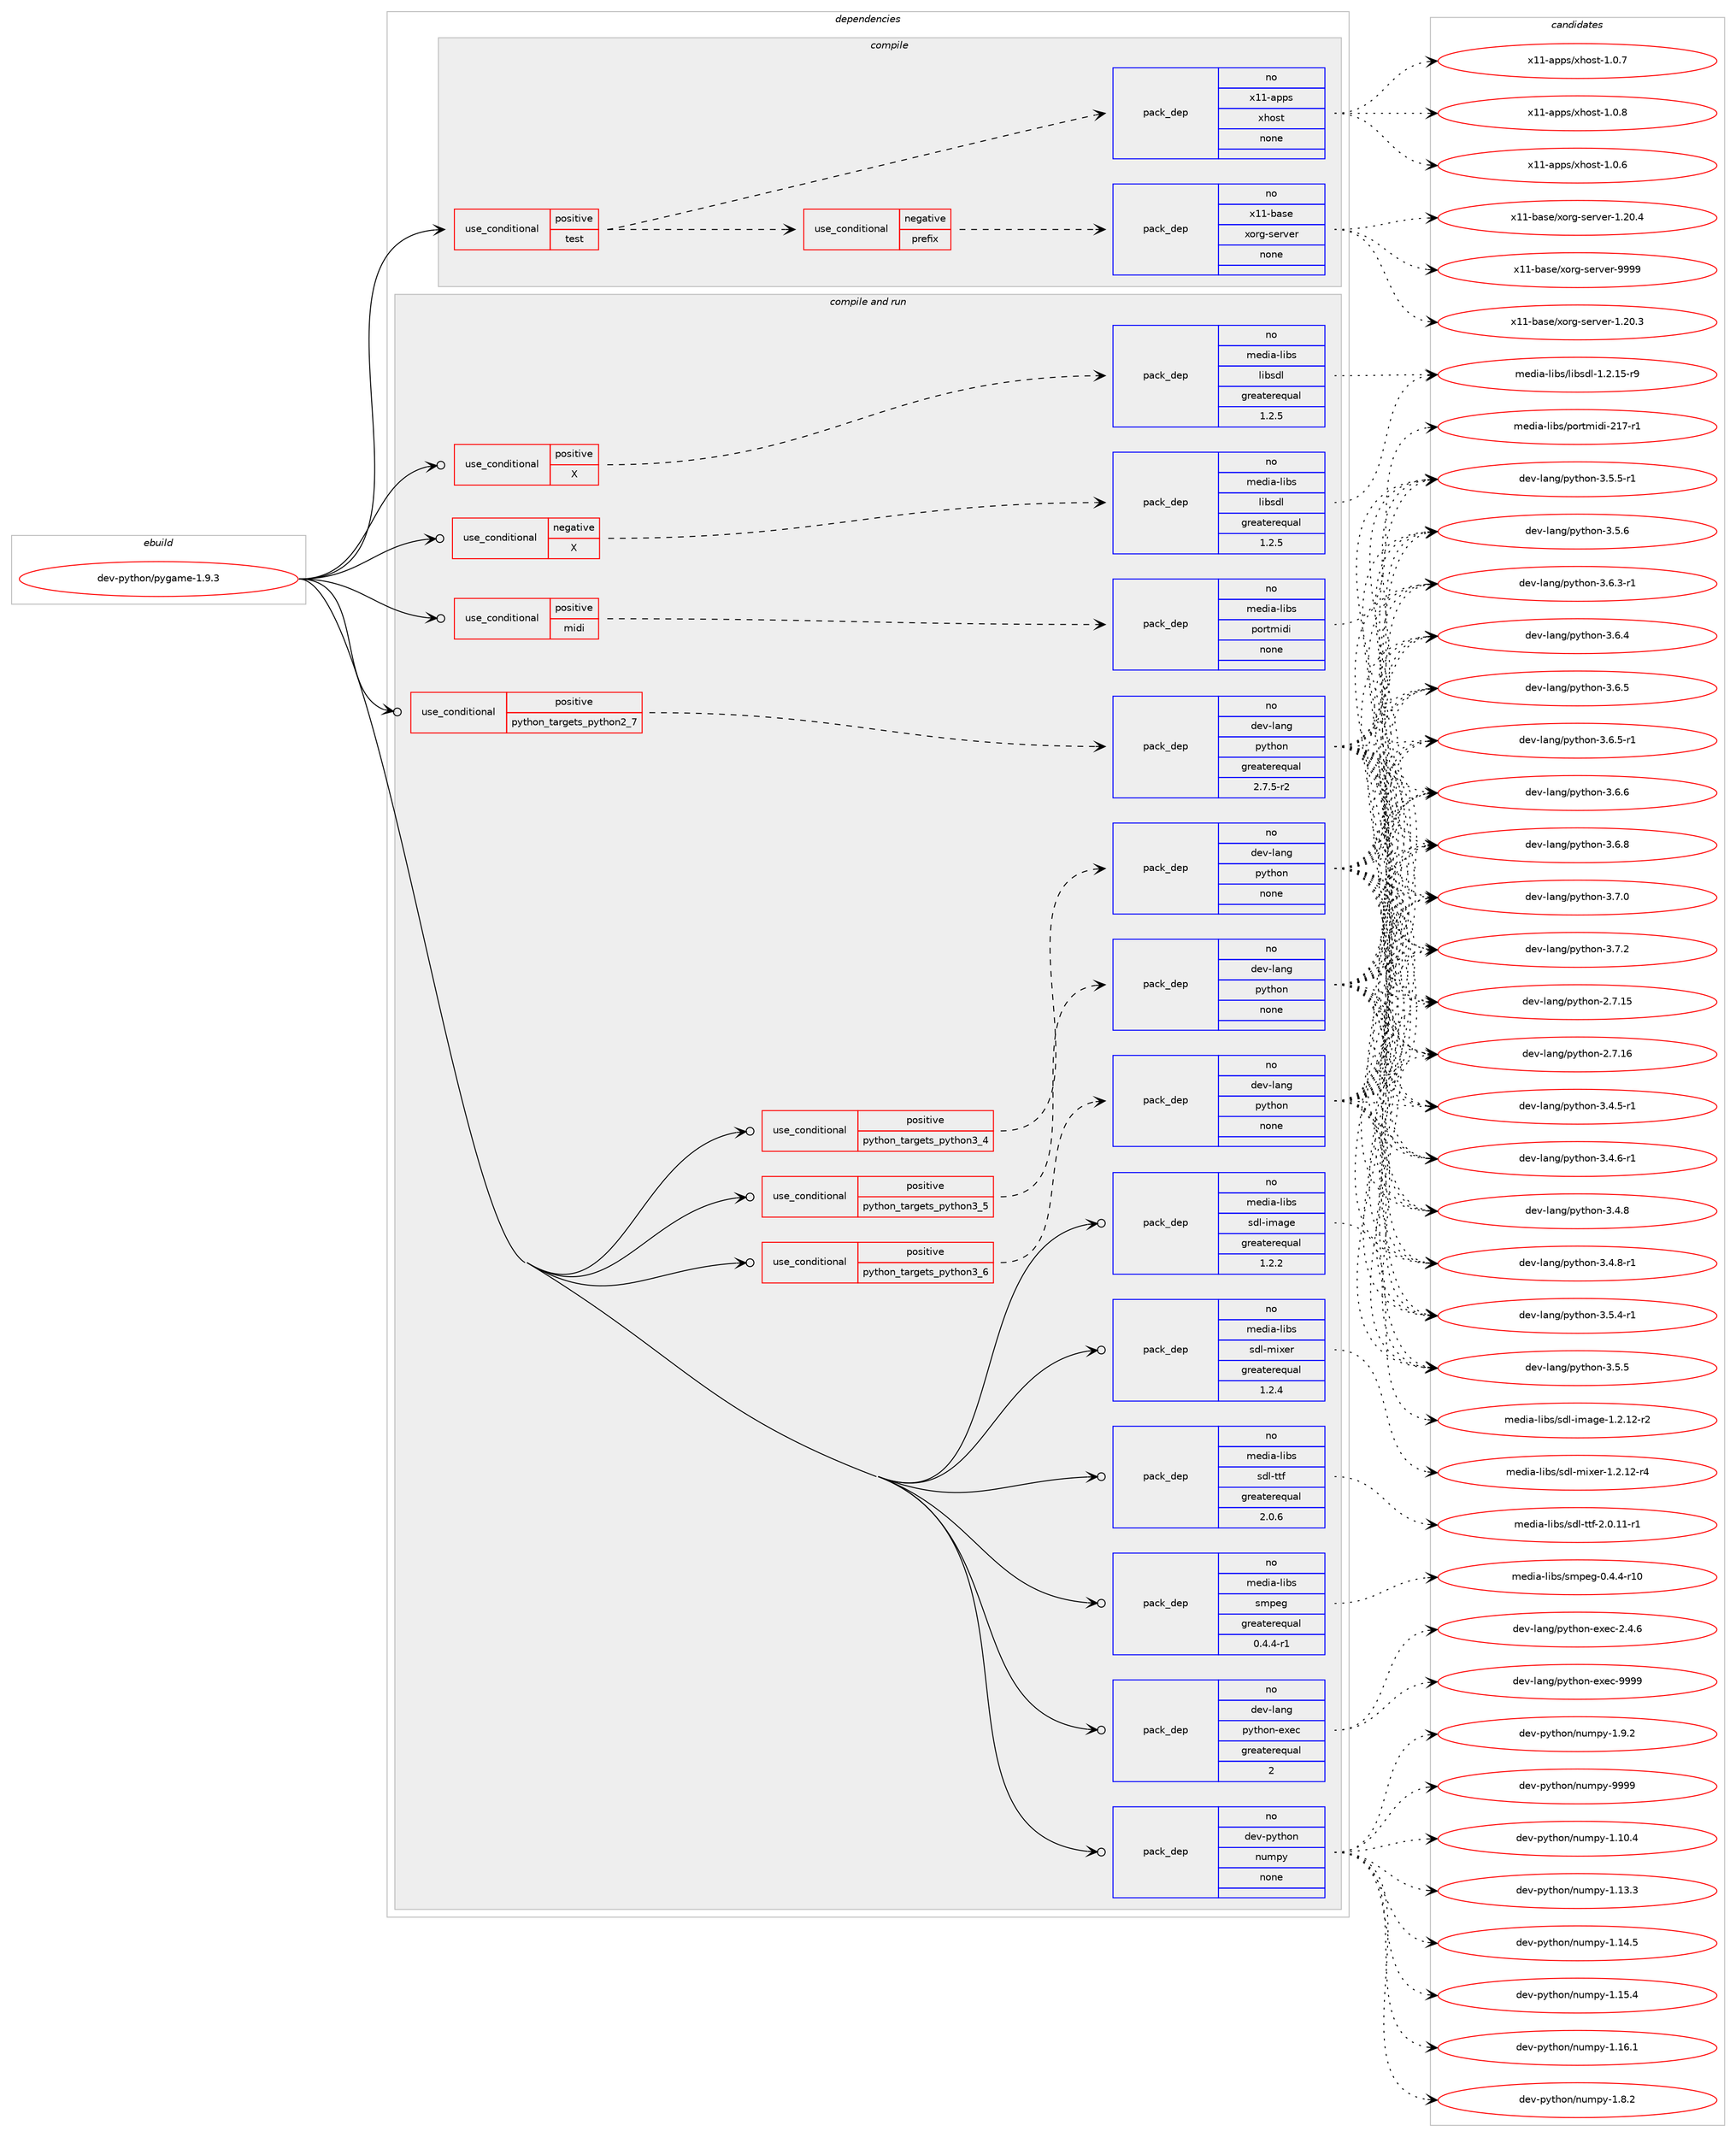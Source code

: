 digraph prolog {

# *************
# Graph options
# *************

newrank=true;
concentrate=true;
compound=true;
graph [rankdir=LR,fontname=Helvetica,fontsize=10,ranksep=1.5];#, ranksep=2.5, nodesep=0.2];
edge  [arrowhead=vee];
node  [fontname=Helvetica,fontsize=10];

# **********
# The ebuild
# **********

subgraph cluster_leftcol {
color=gray;
rank=same;
label=<<i>ebuild</i>>;
id [label="dev-python/pygame-1.9.3", color=red, width=4, href="../dev-python/pygame-1.9.3.svg"];
}

# ****************
# The dependencies
# ****************

subgraph cluster_midcol {
color=gray;
label=<<i>dependencies</i>>;
subgraph cluster_compile {
fillcolor="#eeeeee";
style=filled;
label=<<i>compile</i>>;
subgraph cond380818 {
dependency1429323 [label=<<TABLE BORDER="0" CELLBORDER="1" CELLSPACING="0" CELLPADDING="4"><TR><TD ROWSPAN="3" CELLPADDING="10">use_conditional</TD></TR><TR><TD>positive</TD></TR><TR><TD>test</TD></TR></TABLE>>, shape=none, color=red];
subgraph cond380819 {
dependency1429324 [label=<<TABLE BORDER="0" CELLBORDER="1" CELLSPACING="0" CELLPADDING="4"><TR><TD ROWSPAN="3" CELLPADDING="10">use_conditional</TD></TR><TR><TD>negative</TD></TR><TR><TD>prefix</TD></TR></TABLE>>, shape=none, color=red];
subgraph pack1025187 {
dependency1429325 [label=<<TABLE BORDER="0" CELLBORDER="1" CELLSPACING="0" CELLPADDING="4" WIDTH="220"><TR><TD ROWSPAN="6" CELLPADDING="30">pack_dep</TD></TR><TR><TD WIDTH="110">no</TD></TR><TR><TD>x11-base</TD></TR><TR><TD>xorg-server</TD></TR><TR><TD>none</TD></TR><TR><TD></TD></TR></TABLE>>, shape=none, color=blue];
}
dependency1429324:e -> dependency1429325:w [weight=20,style="dashed",arrowhead="vee"];
}
dependency1429323:e -> dependency1429324:w [weight=20,style="dashed",arrowhead="vee"];
subgraph pack1025188 {
dependency1429326 [label=<<TABLE BORDER="0" CELLBORDER="1" CELLSPACING="0" CELLPADDING="4" WIDTH="220"><TR><TD ROWSPAN="6" CELLPADDING="30">pack_dep</TD></TR><TR><TD WIDTH="110">no</TD></TR><TR><TD>x11-apps</TD></TR><TR><TD>xhost</TD></TR><TR><TD>none</TD></TR><TR><TD></TD></TR></TABLE>>, shape=none, color=blue];
}
dependency1429323:e -> dependency1429326:w [weight=20,style="dashed",arrowhead="vee"];
}
id:e -> dependency1429323:w [weight=20,style="solid",arrowhead="vee"];
}
subgraph cluster_compileandrun {
fillcolor="#eeeeee";
style=filled;
label=<<i>compile and run</i>>;
subgraph cond380820 {
dependency1429327 [label=<<TABLE BORDER="0" CELLBORDER="1" CELLSPACING="0" CELLPADDING="4"><TR><TD ROWSPAN="3" CELLPADDING="10">use_conditional</TD></TR><TR><TD>negative</TD></TR><TR><TD>X</TD></TR></TABLE>>, shape=none, color=red];
subgraph pack1025189 {
dependency1429328 [label=<<TABLE BORDER="0" CELLBORDER="1" CELLSPACING="0" CELLPADDING="4" WIDTH="220"><TR><TD ROWSPAN="6" CELLPADDING="30">pack_dep</TD></TR><TR><TD WIDTH="110">no</TD></TR><TR><TD>media-libs</TD></TR><TR><TD>libsdl</TD></TR><TR><TD>greaterequal</TD></TR><TR><TD>1.2.5</TD></TR></TABLE>>, shape=none, color=blue];
}
dependency1429327:e -> dependency1429328:w [weight=20,style="dashed",arrowhead="vee"];
}
id:e -> dependency1429327:w [weight=20,style="solid",arrowhead="odotvee"];
subgraph cond380821 {
dependency1429329 [label=<<TABLE BORDER="0" CELLBORDER="1" CELLSPACING="0" CELLPADDING="4"><TR><TD ROWSPAN="3" CELLPADDING="10">use_conditional</TD></TR><TR><TD>positive</TD></TR><TR><TD>X</TD></TR></TABLE>>, shape=none, color=red];
subgraph pack1025190 {
dependency1429330 [label=<<TABLE BORDER="0" CELLBORDER="1" CELLSPACING="0" CELLPADDING="4" WIDTH="220"><TR><TD ROWSPAN="6" CELLPADDING="30">pack_dep</TD></TR><TR><TD WIDTH="110">no</TD></TR><TR><TD>media-libs</TD></TR><TR><TD>libsdl</TD></TR><TR><TD>greaterequal</TD></TR><TR><TD>1.2.5</TD></TR></TABLE>>, shape=none, color=blue];
}
dependency1429329:e -> dependency1429330:w [weight=20,style="dashed",arrowhead="vee"];
}
id:e -> dependency1429329:w [weight=20,style="solid",arrowhead="odotvee"];
subgraph cond380822 {
dependency1429331 [label=<<TABLE BORDER="0" CELLBORDER="1" CELLSPACING="0" CELLPADDING="4"><TR><TD ROWSPAN="3" CELLPADDING="10">use_conditional</TD></TR><TR><TD>positive</TD></TR><TR><TD>midi</TD></TR></TABLE>>, shape=none, color=red];
subgraph pack1025191 {
dependency1429332 [label=<<TABLE BORDER="0" CELLBORDER="1" CELLSPACING="0" CELLPADDING="4" WIDTH="220"><TR><TD ROWSPAN="6" CELLPADDING="30">pack_dep</TD></TR><TR><TD WIDTH="110">no</TD></TR><TR><TD>media-libs</TD></TR><TR><TD>portmidi</TD></TR><TR><TD>none</TD></TR><TR><TD></TD></TR></TABLE>>, shape=none, color=blue];
}
dependency1429331:e -> dependency1429332:w [weight=20,style="dashed",arrowhead="vee"];
}
id:e -> dependency1429331:w [weight=20,style="solid",arrowhead="odotvee"];
subgraph cond380823 {
dependency1429333 [label=<<TABLE BORDER="0" CELLBORDER="1" CELLSPACING="0" CELLPADDING="4"><TR><TD ROWSPAN="3" CELLPADDING="10">use_conditional</TD></TR><TR><TD>positive</TD></TR><TR><TD>python_targets_python2_7</TD></TR></TABLE>>, shape=none, color=red];
subgraph pack1025192 {
dependency1429334 [label=<<TABLE BORDER="0" CELLBORDER="1" CELLSPACING="0" CELLPADDING="4" WIDTH="220"><TR><TD ROWSPAN="6" CELLPADDING="30">pack_dep</TD></TR><TR><TD WIDTH="110">no</TD></TR><TR><TD>dev-lang</TD></TR><TR><TD>python</TD></TR><TR><TD>greaterequal</TD></TR><TR><TD>2.7.5-r2</TD></TR></TABLE>>, shape=none, color=blue];
}
dependency1429333:e -> dependency1429334:w [weight=20,style="dashed",arrowhead="vee"];
}
id:e -> dependency1429333:w [weight=20,style="solid",arrowhead="odotvee"];
subgraph cond380824 {
dependency1429335 [label=<<TABLE BORDER="0" CELLBORDER="1" CELLSPACING="0" CELLPADDING="4"><TR><TD ROWSPAN="3" CELLPADDING="10">use_conditional</TD></TR><TR><TD>positive</TD></TR><TR><TD>python_targets_python3_4</TD></TR></TABLE>>, shape=none, color=red];
subgraph pack1025193 {
dependency1429336 [label=<<TABLE BORDER="0" CELLBORDER="1" CELLSPACING="0" CELLPADDING="4" WIDTH="220"><TR><TD ROWSPAN="6" CELLPADDING="30">pack_dep</TD></TR><TR><TD WIDTH="110">no</TD></TR><TR><TD>dev-lang</TD></TR><TR><TD>python</TD></TR><TR><TD>none</TD></TR><TR><TD></TD></TR></TABLE>>, shape=none, color=blue];
}
dependency1429335:e -> dependency1429336:w [weight=20,style="dashed",arrowhead="vee"];
}
id:e -> dependency1429335:w [weight=20,style="solid",arrowhead="odotvee"];
subgraph cond380825 {
dependency1429337 [label=<<TABLE BORDER="0" CELLBORDER="1" CELLSPACING="0" CELLPADDING="4"><TR><TD ROWSPAN="3" CELLPADDING="10">use_conditional</TD></TR><TR><TD>positive</TD></TR><TR><TD>python_targets_python3_5</TD></TR></TABLE>>, shape=none, color=red];
subgraph pack1025194 {
dependency1429338 [label=<<TABLE BORDER="0" CELLBORDER="1" CELLSPACING="0" CELLPADDING="4" WIDTH="220"><TR><TD ROWSPAN="6" CELLPADDING="30">pack_dep</TD></TR><TR><TD WIDTH="110">no</TD></TR><TR><TD>dev-lang</TD></TR><TR><TD>python</TD></TR><TR><TD>none</TD></TR><TR><TD></TD></TR></TABLE>>, shape=none, color=blue];
}
dependency1429337:e -> dependency1429338:w [weight=20,style="dashed",arrowhead="vee"];
}
id:e -> dependency1429337:w [weight=20,style="solid",arrowhead="odotvee"];
subgraph cond380826 {
dependency1429339 [label=<<TABLE BORDER="0" CELLBORDER="1" CELLSPACING="0" CELLPADDING="4"><TR><TD ROWSPAN="3" CELLPADDING="10">use_conditional</TD></TR><TR><TD>positive</TD></TR><TR><TD>python_targets_python3_6</TD></TR></TABLE>>, shape=none, color=red];
subgraph pack1025195 {
dependency1429340 [label=<<TABLE BORDER="0" CELLBORDER="1" CELLSPACING="0" CELLPADDING="4" WIDTH="220"><TR><TD ROWSPAN="6" CELLPADDING="30">pack_dep</TD></TR><TR><TD WIDTH="110">no</TD></TR><TR><TD>dev-lang</TD></TR><TR><TD>python</TD></TR><TR><TD>none</TD></TR><TR><TD></TD></TR></TABLE>>, shape=none, color=blue];
}
dependency1429339:e -> dependency1429340:w [weight=20,style="dashed",arrowhead="vee"];
}
id:e -> dependency1429339:w [weight=20,style="solid",arrowhead="odotvee"];
subgraph pack1025196 {
dependency1429341 [label=<<TABLE BORDER="0" CELLBORDER="1" CELLSPACING="0" CELLPADDING="4" WIDTH="220"><TR><TD ROWSPAN="6" CELLPADDING="30">pack_dep</TD></TR><TR><TD WIDTH="110">no</TD></TR><TR><TD>dev-lang</TD></TR><TR><TD>python-exec</TD></TR><TR><TD>greaterequal</TD></TR><TR><TD>2</TD></TR></TABLE>>, shape=none, color=blue];
}
id:e -> dependency1429341:w [weight=20,style="solid",arrowhead="odotvee"];
subgraph pack1025197 {
dependency1429342 [label=<<TABLE BORDER="0" CELLBORDER="1" CELLSPACING="0" CELLPADDING="4" WIDTH="220"><TR><TD ROWSPAN="6" CELLPADDING="30">pack_dep</TD></TR><TR><TD WIDTH="110">no</TD></TR><TR><TD>dev-python</TD></TR><TR><TD>numpy</TD></TR><TR><TD>none</TD></TR><TR><TD></TD></TR></TABLE>>, shape=none, color=blue];
}
id:e -> dependency1429342:w [weight=20,style="solid",arrowhead="odotvee"];
subgraph pack1025198 {
dependency1429343 [label=<<TABLE BORDER="0" CELLBORDER="1" CELLSPACING="0" CELLPADDING="4" WIDTH="220"><TR><TD ROWSPAN="6" CELLPADDING="30">pack_dep</TD></TR><TR><TD WIDTH="110">no</TD></TR><TR><TD>media-libs</TD></TR><TR><TD>sdl-image</TD></TR><TR><TD>greaterequal</TD></TR><TR><TD>1.2.2</TD></TR></TABLE>>, shape=none, color=blue];
}
id:e -> dependency1429343:w [weight=20,style="solid",arrowhead="odotvee"];
subgraph pack1025199 {
dependency1429344 [label=<<TABLE BORDER="0" CELLBORDER="1" CELLSPACING="0" CELLPADDING="4" WIDTH="220"><TR><TD ROWSPAN="6" CELLPADDING="30">pack_dep</TD></TR><TR><TD WIDTH="110">no</TD></TR><TR><TD>media-libs</TD></TR><TR><TD>sdl-mixer</TD></TR><TR><TD>greaterequal</TD></TR><TR><TD>1.2.4</TD></TR></TABLE>>, shape=none, color=blue];
}
id:e -> dependency1429344:w [weight=20,style="solid",arrowhead="odotvee"];
subgraph pack1025200 {
dependency1429345 [label=<<TABLE BORDER="0" CELLBORDER="1" CELLSPACING="0" CELLPADDING="4" WIDTH="220"><TR><TD ROWSPAN="6" CELLPADDING="30">pack_dep</TD></TR><TR><TD WIDTH="110">no</TD></TR><TR><TD>media-libs</TD></TR><TR><TD>sdl-ttf</TD></TR><TR><TD>greaterequal</TD></TR><TR><TD>2.0.6</TD></TR></TABLE>>, shape=none, color=blue];
}
id:e -> dependency1429345:w [weight=20,style="solid",arrowhead="odotvee"];
subgraph pack1025201 {
dependency1429346 [label=<<TABLE BORDER="0" CELLBORDER="1" CELLSPACING="0" CELLPADDING="4" WIDTH="220"><TR><TD ROWSPAN="6" CELLPADDING="30">pack_dep</TD></TR><TR><TD WIDTH="110">no</TD></TR><TR><TD>media-libs</TD></TR><TR><TD>smpeg</TD></TR><TR><TD>greaterequal</TD></TR><TR><TD>0.4.4-r1</TD></TR></TABLE>>, shape=none, color=blue];
}
id:e -> dependency1429346:w [weight=20,style="solid",arrowhead="odotvee"];
}
subgraph cluster_run {
fillcolor="#eeeeee";
style=filled;
label=<<i>run</i>>;
}
}

# **************
# The candidates
# **************

subgraph cluster_choices {
rank=same;
color=gray;
label=<<i>candidates</i>>;

subgraph choice1025187 {
color=black;
nodesep=1;
choice1204949459897115101471201111141034511510111411810111445494650484651 [label="x11-base/xorg-server-1.20.3", color=red, width=4,href="../x11-base/xorg-server-1.20.3.svg"];
choice1204949459897115101471201111141034511510111411810111445494650484652 [label="x11-base/xorg-server-1.20.4", color=red, width=4,href="../x11-base/xorg-server-1.20.4.svg"];
choice120494945989711510147120111114103451151011141181011144557575757 [label="x11-base/xorg-server-9999", color=red, width=4,href="../x11-base/xorg-server-9999.svg"];
dependency1429325:e -> choice1204949459897115101471201111141034511510111411810111445494650484651:w [style=dotted,weight="100"];
dependency1429325:e -> choice1204949459897115101471201111141034511510111411810111445494650484652:w [style=dotted,weight="100"];
dependency1429325:e -> choice120494945989711510147120111114103451151011141181011144557575757:w [style=dotted,weight="100"];
}
subgraph choice1025188 {
color=black;
nodesep=1;
choice1204949459711211211547120104111115116454946484654 [label="x11-apps/xhost-1.0.6", color=red, width=4,href="../x11-apps/xhost-1.0.6.svg"];
choice1204949459711211211547120104111115116454946484655 [label="x11-apps/xhost-1.0.7", color=red, width=4,href="../x11-apps/xhost-1.0.7.svg"];
choice1204949459711211211547120104111115116454946484656 [label="x11-apps/xhost-1.0.8", color=red, width=4,href="../x11-apps/xhost-1.0.8.svg"];
dependency1429326:e -> choice1204949459711211211547120104111115116454946484654:w [style=dotted,weight="100"];
dependency1429326:e -> choice1204949459711211211547120104111115116454946484655:w [style=dotted,weight="100"];
dependency1429326:e -> choice1204949459711211211547120104111115116454946484656:w [style=dotted,weight="100"];
}
subgraph choice1025189 {
color=black;
nodesep=1;
choice1091011001059745108105981154710810598115100108454946504649534511457 [label="media-libs/libsdl-1.2.15-r9", color=red, width=4,href="../media-libs/libsdl-1.2.15-r9.svg"];
dependency1429328:e -> choice1091011001059745108105981154710810598115100108454946504649534511457:w [style=dotted,weight="100"];
}
subgraph choice1025190 {
color=black;
nodesep=1;
choice1091011001059745108105981154710810598115100108454946504649534511457 [label="media-libs/libsdl-1.2.15-r9", color=red, width=4,href="../media-libs/libsdl-1.2.15-r9.svg"];
dependency1429330:e -> choice1091011001059745108105981154710810598115100108454946504649534511457:w [style=dotted,weight="100"];
}
subgraph choice1025191 {
color=black;
nodesep=1;
choice10910110010597451081059811547112111114116109105100105455049554511449 [label="media-libs/portmidi-217-r1", color=red, width=4,href="../media-libs/portmidi-217-r1.svg"];
dependency1429332:e -> choice10910110010597451081059811547112111114116109105100105455049554511449:w [style=dotted,weight="100"];
}
subgraph choice1025192 {
color=black;
nodesep=1;
choice10010111845108971101034711212111610411111045504655464953 [label="dev-lang/python-2.7.15", color=red, width=4,href="../dev-lang/python-2.7.15.svg"];
choice10010111845108971101034711212111610411111045504655464954 [label="dev-lang/python-2.7.16", color=red, width=4,href="../dev-lang/python-2.7.16.svg"];
choice1001011184510897110103471121211161041111104551465246534511449 [label="dev-lang/python-3.4.5-r1", color=red, width=4,href="../dev-lang/python-3.4.5-r1.svg"];
choice1001011184510897110103471121211161041111104551465246544511449 [label="dev-lang/python-3.4.6-r1", color=red, width=4,href="../dev-lang/python-3.4.6-r1.svg"];
choice100101118451089711010347112121116104111110455146524656 [label="dev-lang/python-3.4.8", color=red, width=4,href="../dev-lang/python-3.4.8.svg"];
choice1001011184510897110103471121211161041111104551465246564511449 [label="dev-lang/python-3.4.8-r1", color=red, width=4,href="../dev-lang/python-3.4.8-r1.svg"];
choice1001011184510897110103471121211161041111104551465346524511449 [label="dev-lang/python-3.5.4-r1", color=red, width=4,href="../dev-lang/python-3.5.4-r1.svg"];
choice100101118451089711010347112121116104111110455146534653 [label="dev-lang/python-3.5.5", color=red, width=4,href="../dev-lang/python-3.5.5.svg"];
choice1001011184510897110103471121211161041111104551465346534511449 [label="dev-lang/python-3.5.5-r1", color=red, width=4,href="../dev-lang/python-3.5.5-r1.svg"];
choice100101118451089711010347112121116104111110455146534654 [label="dev-lang/python-3.5.6", color=red, width=4,href="../dev-lang/python-3.5.6.svg"];
choice1001011184510897110103471121211161041111104551465446514511449 [label="dev-lang/python-3.6.3-r1", color=red, width=4,href="../dev-lang/python-3.6.3-r1.svg"];
choice100101118451089711010347112121116104111110455146544652 [label="dev-lang/python-3.6.4", color=red, width=4,href="../dev-lang/python-3.6.4.svg"];
choice100101118451089711010347112121116104111110455146544653 [label="dev-lang/python-3.6.5", color=red, width=4,href="../dev-lang/python-3.6.5.svg"];
choice1001011184510897110103471121211161041111104551465446534511449 [label="dev-lang/python-3.6.5-r1", color=red, width=4,href="../dev-lang/python-3.6.5-r1.svg"];
choice100101118451089711010347112121116104111110455146544654 [label="dev-lang/python-3.6.6", color=red, width=4,href="../dev-lang/python-3.6.6.svg"];
choice100101118451089711010347112121116104111110455146544656 [label="dev-lang/python-3.6.8", color=red, width=4,href="../dev-lang/python-3.6.8.svg"];
choice100101118451089711010347112121116104111110455146554648 [label="dev-lang/python-3.7.0", color=red, width=4,href="../dev-lang/python-3.7.0.svg"];
choice100101118451089711010347112121116104111110455146554650 [label="dev-lang/python-3.7.2", color=red, width=4,href="../dev-lang/python-3.7.2.svg"];
dependency1429334:e -> choice10010111845108971101034711212111610411111045504655464953:w [style=dotted,weight="100"];
dependency1429334:e -> choice10010111845108971101034711212111610411111045504655464954:w [style=dotted,weight="100"];
dependency1429334:e -> choice1001011184510897110103471121211161041111104551465246534511449:w [style=dotted,weight="100"];
dependency1429334:e -> choice1001011184510897110103471121211161041111104551465246544511449:w [style=dotted,weight="100"];
dependency1429334:e -> choice100101118451089711010347112121116104111110455146524656:w [style=dotted,weight="100"];
dependency1429334:e -> choice1001011184510897110103471121211161041111104551465246564511449:w [style=dotted,weight="100"];
dependency1429334:e -> choice1001011184510897110103471121211161041111104551465346524511449:w [style=dotted,weight="100"];
dependency1429334:e -> choice100101118451089711010347112121116104111110455146534653:w [style=dotted,weight="100"];
dependency1429334:e -> choice1001011184510897110103471121211161041111104551465346534511449:w [style=dotted,weight="100"];
dependency1429334:e -> choice100101118451089711010347112121116104111110455146534654:w [style=dotted,weight="100"];
dependency1429334:e -> choice1001011184510897110103471121211161041111104551465446514511449:w [style=dotted,weight="100"];
dependency1429334:e -> choice100101118451089711010347112121116104111110455146544652:w [style=dotted,weight="100"];
dependency1429334:e -> choice100101118451089711010347112121116104111110455146544653:w [style=dotted,weight="100"];
dependency1429334:e -> choice1001011184510897110103471121211161041111104551465446534511449:w [style=dotted,weight="100"];
dependency1429334:e -> choice100101118451089711010347112121116104111110455146544654:w [style=dotted,weight="100"];
dependency1429334:e -> choice100101118451089711010347112121116104111110455146544656:w [style=dotted,weight="100"];
dependency1429334:e -> choice100101118451089711010347112121116104111110455146554648:w [style=dotted,weight="100"];
dependency1429334:e -> choice100101118451089711010347112121116104111110455146554650:w [style=dotted,weight="100"];
}
subgraph choice1025193 {
color=black;
nodesep=1;
choice10010111845108971101034711212111610411111045504655464953 [label="dev-lang/python-2.7.15", color=red, width=4,href="../dev-lang/python-2.7.15.svg"];
choice10010111845108971101034711212111610411111045504655464954 [label="dev-lang/python-2.7.16", color=red, width=4,href="../dev-lang/python-2.7.16.svg"];
choice1001011184510897110103471121211161041111104551465246534511449 [label="dev-lang/python-3.4.5-r1", color=red, width=4,href="../dev-lang/python-3.4.5-r1.svg"];
choice1001011184510897110103471121211161041111104551465246544511449 [label="dev-lang/python-3.4.6-r1", color=red, width=4,href="../dev-lang/python-3.4.6-r1.svg"];
choice100101118451089711010347112121116104111110455146524656 [label="dev-lang/python-3.4.8", color=red, width=4,href="../dev-lang/python-3.4.8.svg"];
choice1001011184510897110103471121211161041111104551465246564511449 [label="dev-lang/python-3.4.8-r1", color=red, width=4,href="../dev-lang/python-3.4.8-r1.svg"];
choice1001011184510897110103471121211161041111104551465346524511449 [label="dev-lang/python-3.5.4-r1", color=red, width=4,href="../dev-lang/python-3.5.4-r1.svg"];
choice100101118451089711010347112121116104111110455146534653 [label="dev-lang/python-3.5.5", color=red, width=4,href="../dev-lang/python-3.5.5.svg"];
choice1001011184510897110103471121211161041111104551465346534511449 [label="dev-lang/python-3.5.5-r1", color=red, width=4,href="../dev-lang/python-3.5.5-r1.svg"];
choice100101118451089711010347112121116104111110455146534654 [label="dev-lang/python-3.5.6", color=red, width=4,href="../dev-lang/python-3.5.6.svg"];
choice1001011184510897110103471121211161041111104551465446514511449 [label="dev-lang/python-3.6.3-r1", color=red, width=4,href="../dev-lang/python-3.6.3-r1.svg"];
choice100101118451089711010347112121116104111110455146544652 [label="dev-lang/python-3.6.4", color=red, width=4,href="../dev-lang/python-3.6.4.svg"];
choice100101118451089711010347112121116104111110455146544653 [label="dev-lang/python-3.6.5", color=red, width=4,href="../dev-lang/python-3.6.5.svg"];
choice1001011184510897110103471121211161041111104551465446534511449 [label="dev-lang/python-3.6.5-r1", color=red, width=4,href="../dev-lang/python-3.6.5-r1.svg"];
choice100101118451089711010347112121116104111110455146544654 [label="dev-lang/python-3.6.6", color=red, width=4,href="../dev-lang/python-3.6.6.svg"];
choice100101118451089711010347112121116104111110455146544656 [label="dev-lang/python-3.6.8", color=red, width=4,href="../dev-lang/python-3.6.8.svg"];
choice100101118451089711010347112121116104111110455146554648 [label="dev-lang/python-3.7.0", color=red, width=4,href="../dev-lang/python-3.7.0.svg"];
choice100101118451089711010347112121116104111110455146554650 [label="dev-lang/python-3.7.2", color=red, width=4,href="../dev-lang/python-3.7.2.svg"];
dependency1429336:e -> choice10010111845108971101034711212111610411111045504655464953:w [style=dotted,weight="100"];
dependency1429336:e -> choice10010111845108971101034711212111610411111045504655464954:w [style=dotted,weight="100"];
dependency1429336:e -> choice1001011184510897110103471121211161041111104551465246534511449:w [style=dotted,weight="100"];
dependency1429336:e -> choice1001011184510897110103471121211161041111104551465246544511449:w [style=dotted,weight="100"];
dependency1429336:e -> choice100101118451089711010347112121116104111110455146524656:w [style=dotted,weight="100"];
dependency1429336:e -> choice1001011184510897110103471121211161041111104551465246564511449:w [style=dotted,weight="100"];
dependency1429336:e -> choice1001011184510897110103471121211161041111104551465346524511449:w [style=dotted,weight="100"];
dependency1429336:e -> choice100101118451089711010347112121116104111110455146534653:w [style=dotted,weight="100"];
dependency1429336:e -> choice1001011184510897110103471121211161041111104551465346534511449:w [style=dotted,weight="100"];
dependency1429336:e -> choice100101118451089711010347112121116104111110455146534654:w [style=dotted,weight="100"];
dependency1429336:e -> choice1001011184510897110103471121211161041111104551465446514511449:w [style=dotted,weight="100"];
dependency1429336:e -> choice100101118451089711010347112121116104111110455146544652:w [style=dotted,weight="100"];
dependency1429336:e -> choice100101118451089711010347112121116104111110455146544653:w [style=dotted,weight="100"];
dependency1429336:e -> choice1001011184510897110103471121211161041111104551465446534511449:w [style=dotted,weight="100"];
dependency1429336:e -> choice100101118451089711010347112121116104111110455146544654:w [style=dotted,weight="100"];
dependency1429336:e -> choice100101118451089711010347112121116104111110455146544656:w [style=dotted,weight="100"];
dependency1429336:e -> choice100101118451089711010347112121116104111110455146554648:w [style=dotted,weight="100"];
dependency1429336:e -> choice100101118451089711010347112121116104111110455146554650:w [style=dotted,weight="100"];
}
subgraph choice1025194 {
color=black;
nodesep=1;
choice10010111845108971101034711212111610411111045504655464953 [label="dev-lang/python-2.7.15", color=red, width=4,href="../dev-lang/python-2.7.15.svg"];
choice10010111845108971101034711212111610411111045504655464954 [label="dev-lang/python-2.7.16", color=red, width=4,href="../dev-lang/python-2.7.16.svg"];
choice1001011184510897110103471121211161041111104551465246534511449 [label="dev-lang/python-3.4.5-r1", color=red, width=4,href="../dev-lang/python-3.4.5-r1.svg"];
choice1001011184510897110103471121211161041111104551465246544511449 [label="dev-lang/python-3.4.6-r1", color=red, width=4,href="../dev-lang/python-3.4.6-r1.svg"];
choice100101118451089711010347112121116104111110455146524656 [label="dev-lang/python-3.4.8", color=red, width=4,href="../dev-lang/python-3.4.8.svg"];
choice1001011184510897110103471121211161041111104551465246564511449 [label="dev-lang/python-3.4.8-r1", color=red, width=4,href="../dev-lang/python-3.4.8-r1.svg"];
choice1001011184510897110103471121211161041111104551465346524511449 [label="dev-lang/python-3.5.4-r1", color=red, width=4,href="../dev-lang/python-3.5.4-r1.svg"];
choice100101118451089711010347112121116104111110455146534653 [label="dev-lang/python-3.5.5", color=red, width=4,href="../dev-lang/python-3.5.5.svg"];
choice1001011184510897110103471121211161041111104551465346534511449 [label="dev-lang/python-3.5.5-r1", color=red, width=4,href="../dev-lang/python-3.5.5-r1.svg"];
choice100101118451089711010347112121116104111110455146534654 [label="dev-lang/python-3.5.6", color=red, width=4,href="../dev-lang/python-3.5.6.svg"];
choice1001011184510897110103471121211161041111104551465446514511449 [label="dev-lang/python-3.6.3-r1", color=red, width=4,href="../dev-lang/python-3.6.3-r1.svg"];
choice100101118451089711010347112121116104111110455146544652 [label="dev-lang/python-3.6.4", color=red, width=4,href="../dev-lang/python-3.6.4.svg"];
choice100101118451089711010347112121116104111110455146544653 [label="dev-lang/python-3.6.5", color=red, width=4,href="../dev-lang/python-3.6.5.svg"];
choice1001011184510897110103471121211161041111104551465446534511449 [label="dev-lang/python-3.6.5-r1", color=red, width=4,href="../dev-lang/python-3.6.5-r1.svg"];
choice100101118451089711010347112121116104111110455146544654 [label="dev-lang/python-3.6.6", color=red, width=4,href="../dev-lang/python-3.6.6.svg"];
choice100101118451089711010347112121116104111110455146544656 [label="dev-lang/python-3.6.8", color=red, width=4,href="../dev-lang/python-3.6.8.svg"];
choice100101118451089711010347112121116104111110455146554648 [label="dev-lang/python-3.7.0", color=red, width=4,href="../dev-lang/python-3.7.0.svg"];
choice100101118451089711010347112121116104111110455146554650 [label="dev-lang/python-3.7.2", color=red, width=4,href="../dev-lang/python-3.7.2.svg"];
dependency1429338:e -> choice10010111845108971101034711212111610411111045504655464953:w [style=dotted,weight="100"];
dependency1429338:e -> choice10010111845108971101034711212111610411111045504655464954:w [style=dotted,weight="100"];
dependency1429338:e -> choice1001011184510897110103471121211161041111104551465246534511449:w [style=dotted,weight="100"];
dependency1429338:e -> choice1001011184510897110103471121211161041111104551465246544511449:w [style=dotted,weight="100"];
dependency1429338:e -> choice100101118451089711010347112121116104111110455146524656:w [style=dotted,weight="100"];
dependency1429338:e -> choice1001011184510897110103471121211161041111104551465246564511449:w [style=dotted,weight="100"];
dependency1429338:e -> choice1001011184510897110103471121211161041111104551465346524511449:w [style=dotted,weight="100"];
dependency1429338:e -> choice100101118451089711010347112121116104111110455146534653:w [style=dotted,weight="100"];
dependency1429338:e -> choice1001011184510897110103471121211161041111104551465346534511449:w [style=dotted,weight="100"];
dependency1429338:e -> choice100101118451089711010347112121116104111110455146534654:w [style=dotted,weight="100"];
dependency1429338:e -> choice1001011184510897110103471121211161041111104551465446514511449:w [style=dotted,weight="100"];
dependency1429338:e -> choice100101118451089711010347112121116104111110455146544652:w [style=dotted,weight="100"];
dependency1429338:e -> choice100101118451089711010347112121116104111110455146544653:w [style=dotted,weight="100"];
dependency1429338:e -> choice1001011184510897110103471121211161041111104551465446534511449:w [style=dotted,weight="100"];
dependency1429338:e -> choice100101118451089711010347112121116104111110455146544654:w [style=dotted,weight="100"];
dependency1429338:e -> choice100101118451089711010347112121116104111110455146544656:w [style=dotted,weight="100"];
dependency1429338:e -> choice100101118451089711010347112121116104111110455146554648:w [style=dotted,weight="100"];
dependency1429338:e -> choice100101118451089711010347112121116104111110455146554650:w [style=dotted,weight="100"];
}
subgraph choice1025195 {
color=black;
nodesep=1;
choice10010111845108971101034711212111610411111045504655464953 [label="dev-lang/python-2.7.15", color=red, width=4,href="../dev-lang/python-2.7.15.svg"];
choice10010111845108971101034711212111610411111045504655464954 [label="dev-lang/python-2.7.16", color=red, width=4,href="../dev-lang/python-2.7.16.svg"];
choice1001011184510897110103471121211161041111104551465246534511449 [label="dev-lang/python-3.4.5-r1", color=red, width=4,href="../dev-lang/python-3.4.5-r1.svg"];
choice1001011184510897110103471121211161041111104551465246544511449 [label="dev-lang/python-3.4.6-r1", color=red, width=4,href="../dev-lang/python-3.4.6-r1.svg"];
choice100101118451089711010347112121116104111110455146524656 [label="dev-lang/python-3.4.8", color=red, width=4,href="../dev-lang/python-3.4.8.svg"];
choice1001011184510897110103471121211161041111104551465246564511449 [label="dev-lang/python-3.4.8-r1", color=red, width=4,href="../dev-lang/python-3.4.8-r1.svg"];
choice1001011184510897110103471121211161041111104551465346524511449 [label="dev-lang/python-3.5.4-r1", color=red, width=4,href="../dev-lang/python-3.5.4-r1.svg"];
choice100101118451089711010347112121116104111110455146534653 [label="dev-lang/python-3.5.5", color=red, width=4,href="../dev-lang/python-3.5.5.svg"];
choice1001011184510897110103471121211161041111104551465346534511449 [label="dev-lang/python-3.5.5-r1", color=red, width=4,href="../dev-lang/python-3.5.5-r1.svg"];
choice100101118451089711010347112121116104111110455146534654 [label="dev-lang/python-3.5.6", color=red, width=4,href="../dev-lang/python-3.5.6.svg"];
choice1001011184510897110103471121211161041111104551465446514511449 [label="dev-lang/python-3.6.3-r1", color=red, width=4,href="../dev-lang/python-3.6.3-r1.svg"];
choice100101118451089711010347112121116104111110455146544652 [label="dev-lang/python-3.6.4", color=red, width=4,href="../dev-lang/python-3.6.4.svg"];
choice100101118451089711010347112121116104111110455146544653 [label="dev-lang/python-3.6.5", color=red, width=4,href="../dev-lang/python-3.6.5.svg"];
choice1001011184510897110103471121211161041111104551465446534511449 [label="dev-lang/python-3.6.5-r1", color=red, width=4,href="../dev-lang/python-3.6.5-r1.svg"];
choice100101118451089711010347112121116104111110455146544654 [label="dev-lang/python-3.6.6", color=red, width=4,href="../dev-lang/python-3.6.6.svg"];
choice100101118451089711010347112121116104111110455146544656 [label="dev-lang/python-3.6.8", color=red, width=4,href="../dev-lang/python-3.6.8.svg"];
choice100101118451089711010347112121116104111110455146554648 [label="dev-lang/python-3.7.0", color=red, width=4,href="../dev-lang/python-3.7.0.svg"];
choice100101118451089711010347112121116104111110455146554650 [label="dev-lang/python-3.7.2", color=red, width=4,href="../dev-lang/python-3.7.2.svg"];
dependency1429340:e -> choice10010111845108971101034711212111610411111045504655464953:w [style=dotted,weight="100"];
dependency1429340:e -> choice10010111845108971101034711212111610411111045504655464954:w [style=dotted,weight="100"];
dependency1429340:e -> choice1001011184510897110103471121211161041111104551465246534511449:w [style=dotted,weight="100"];
dependency1429340:e -> choice1001011184510897110103471121211161041111104551465246544511449:w [style=dotted,weight="100"];
dependency1429340:e -> choice100101118451089711010347112121116104111110455146524656:w [style=dotted,weight="100"];
dependency1429340:e -> choice1001011184510897110103471121211161041111104551465246564511449:w [style=dotted,weight="100"];
dependency1429340:e -> choice1001011184510897110103471121211161041111104551465346524511449:w [style=dotted,weight="100"];
dependency1429340:e -> choice100101118451089711010347112121116104111110455146534653:w [style=dotted,weight="100"];
dependency1429340:e -> choice1001011184510897110103471121211161041111104551465346534511449:w [style=dotted,weight="100"];
dependency1429340:e -> choice100101118451089711010347112121116104111110455146534654:w [style=dotted,weight="100"];
dependency1429340:e -> choice1001011184510897110103471121211161041111104551465446514511449:w [style=dotted,weight="100"];
dependency1429340:e -> choice100101118451089711010347112121116104111110455146544652:w [style=dotted,weight="100"];
dependency1429340:e -> choice100101118451089711010347112121116104111110455146544653:w [style=dotted,weight="100"];
dependency1429340:e -> choice1001011184510897110103471121211161041111104551465446534511449:w [style=dotted,weight="100"];
dependency1429340:e -> choice100101118451089711010347112121116104111110455146544654:w [style=dotted,weight="100"];
dependency1429340:e -> choice100101118451089711010347112121116104111110455146544656:w [style=dotted,weight="100"];
dependency1429340:e -> choice100101118451089711010347112121116104111110455146554648:w [style=dotted,weight="100"];
dependency1429340:e -> choice100101118451089711010347112121116104111110455146554650:w [style=dotted,weight="100"];
}
subgraph choice1025196 {
color=black;
nodesep=1;
choice1001011184510897110103471121211161041111104510112010199455046524654 [label="dev-lang/python-exec-2.4.6", color=red, width=4,href="../dev-lang/python-exec-2.4.6.svg"];
choice10010111845108971101034711212111610411111045101120101994557575757 [label="dev-lang/python-exec-9999", color=red, width=4,href="../dev-lang/python-exec-9999.svg"];
dependency1429341:e -> choice1001011184510897110103471121211161041111104510112010199455046524654:w [style=dotted,weight="100"];
dependency1429341:e -> choice10010111845108971101034711212111610411111045101120101994557575757:w [style=dotted,weight="100"];
}
subgraph choice1025197 {
color=black;
nodesep=1;
choice100101118451121211161041111104711011710911212145494649484652 [label="dev-python/numpy-1.10.4", color=red, width=4,href="../dev-python/numpy-1.10.4.svg"];
choice100101118451121211161041111104711011710911212145494649514651 [label="dev-python/numpy-1.13.3", color=red, width=4,href="../dev-python/numpy-1.13.3.svg"];
choice100101118451121211161041111104711011710911212145494649524653 [label="dev-python/numpy-1.14.5", color=red, width=4,href="../dev-python/numpy-1.14.5.svg"];
choice100101118451121211161041111104711011710911212145494649534652 [label="dev-python/numpy-1.15.4", color=red, width=4,href="../dev-python/numpy-1.15.4.svg"];
choice100101118451121211161041111104711011710911212145494649544649 [label="dev-python/numpy-1.16.1", color=red, width=4,href="../dev-python/numpy-1.16.1.svg"];
choice1001011184511212111610411111047110117109112121454946564650 [label="dev-python/numpy-1.8.2", color=red, width=4,href="../dev-python/numpy-1.8.2.svg"];
choice1001011184511212111610411111047110117109112121454946574650 [label="dev-python/numpy-1.9.2", color=red, width=4,href="../dev-python/numpy-1.9.2.svg"];
choice10010111845112121116104111110471101171091121214557575757 [label="dev-python/numpy-9999", color=red, width=4,href="../dev-python/numpy-9999.svg"];
dependency1429342:e -> choice100101118451121211161041111104711011710911212145494649484652:w [style=dotted,weight="100"];
dependency1429342:e -> choice100101118451121211161041111104711011710911212145494649514651:w [style=dotted,weight="100"];
dependency1429342:e -> choice100101118451121211161041111104711011710911212145494649524653:w [style=dotted,weight="100"];
dependency1429342:e -> choice100101118451121211161041111104711011710911212145494649534652:w [style=dotted,weight="100"];
dependency1429342:e -> choice100101118451121211161041111104711011710911212145494649544649:w [style=dotted,weight="100"];
dependency1429342:e -> choice1001011184511212111610411111047110117109112121454946564650:w [style=dotted,weight="100"];
dependency1429342:e -> choice1001011184511212111610411111047110117109112121454946574650:w [style=dotted,weight="100"];
dependency1429342:e -> choice10010111845112121116104111110471101171091121214557575757:w [style=dotted,weight="100"];
}
subgraph choice1025198 {
color=black;
nodesep=1;
choice109101100105974510810598115471151001084510510997103101454946504649504511450 [label="media-libs/sdl-image-1.2.12-r2", color=red, width=4,href="../media-libs/sdl-image-1.2.12-r2.svg"];
dependency1429343:e -> choice109101100105974510810598115471151001084510510997103101454946504649504511450:w [style=dotted,weight="100"];
}
subgraph choice1025199 {
color=black;
nodesep=1;
choice1091011001059745108105981154711510010845109105120101114454946504649504511452 [label="media-libs/sdl-mixer-1.2.12-r4", color=red, width=4,href="../media-libs/sdl-mixer-1.2.12-r4.svg"];
dependency1429344:e -> choice1091011001059745108105981154711510010845109105120101114454946504649504511452:w [style=dotted,weight="100"];
}
subgraph choice1025200 {
color=black;
nodesep=1;
choice1091011001059745108105981154711510010845116116102455046484649494511449 [label="media-libs/sdl-ttf-2.0.11-r1", color=red, width=4,href="../media-libs/sdl-ttf-2.0.11-r1.svg"];
dependency1429345:e -> choice1091011001059745108105981154711510010845116116102455046484649494511449:w [style=dotted,weight="100"];
}
subgraph choice1025201 {
color=black;
nodesep=1;
choice10910110010597451081059811547115109112101103454846524652451144948 [label="media-libs/smpeg-0.4.4-r10", color=red, width=4,href="../media-libs/smpeg-0.4.4-r10.svg"];
dependency1429346:e -> choice10910110010597451081059811547115109112101103454846524652451144948:w [style=dotted,weight="100"];
}
}

}
